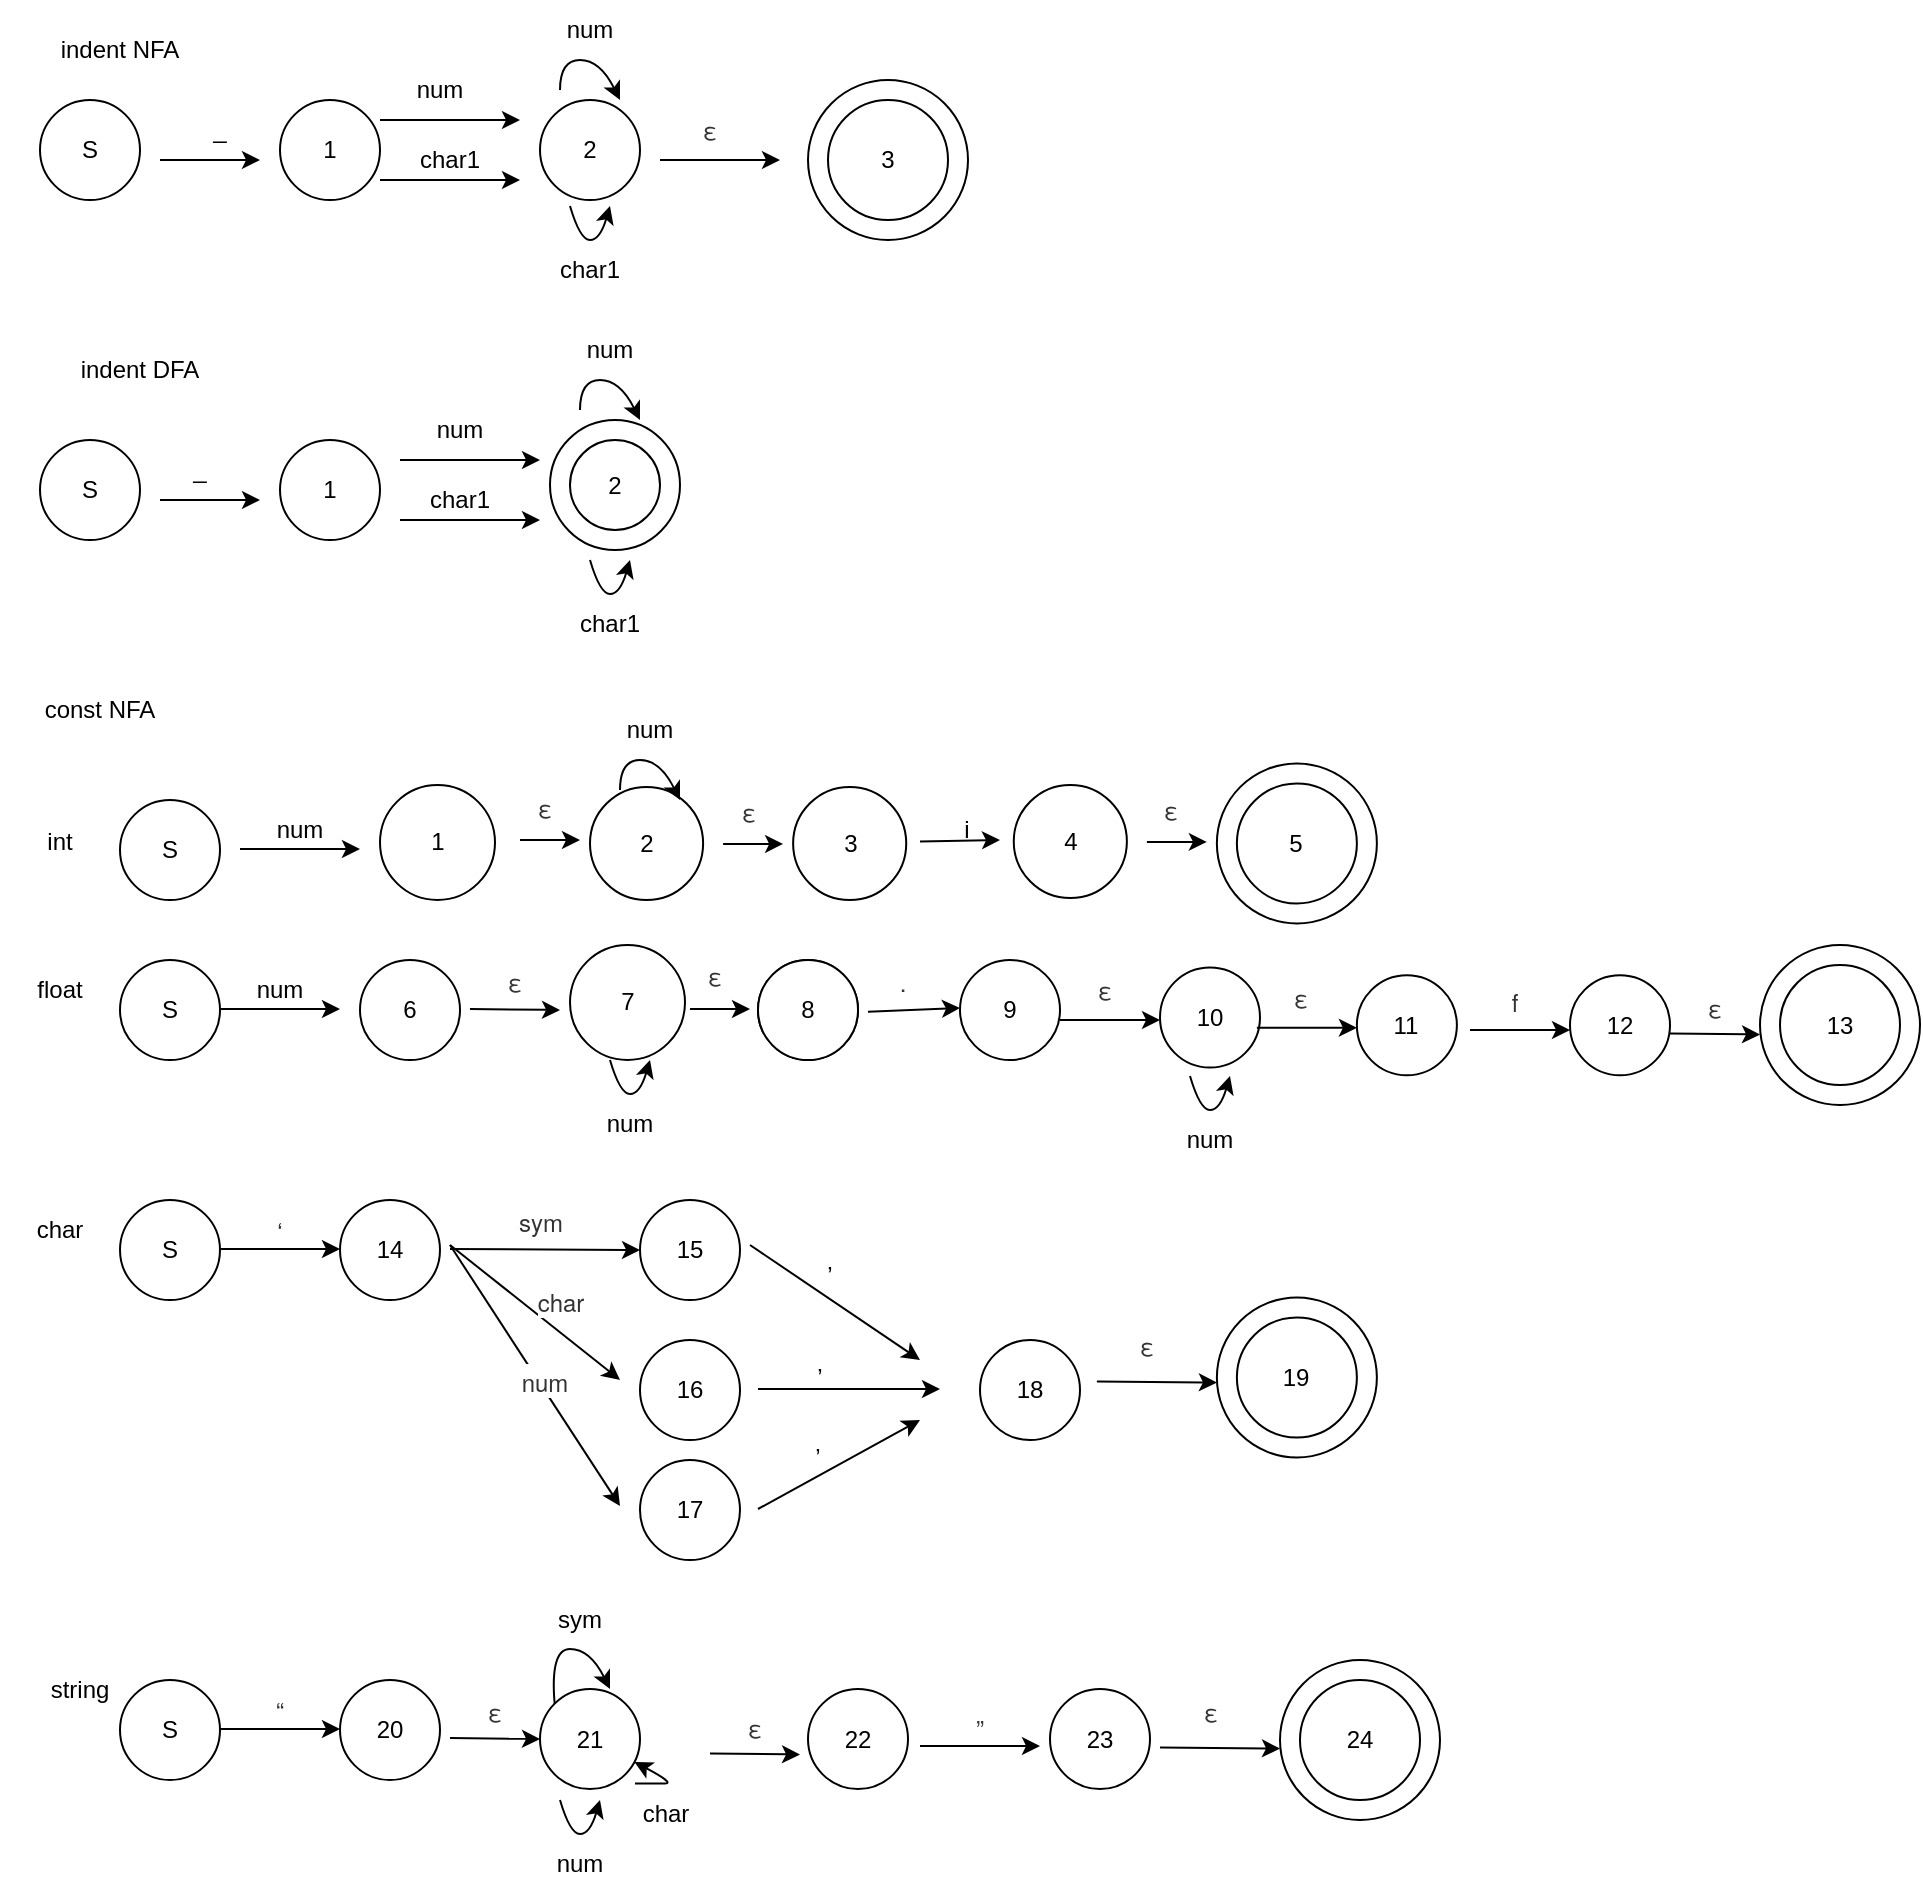 <mxfile version="17.4.3" type="github">
  <diagram id="gHnlKADD06y7YMySEHZv" name="Page-1">
    <mxGraphModel dx="1247" dy="706" grid="1" gridSize="10" guides="1" tooltips="1" connect="1" arrows="1" fold="1" page="1" pageScale="1" pageWidth="690" pageHeight="980" math="0" shadow="0">
      <root>
        <mxCell id="0" />
        <mxCell id="1" parent="0" />
        <mxCell id="PjhyALQXg1OT7GTOA4Xk-1" value="S" style="ellipse;whiteSpace=wrap;html=1;aspect=fixed;" vertex="1" parent="1">
          <mxGeometry x="30" y="50" width="50" height="50" as="geometry" />
        </mxCell>
        <mxCell id="PjhyALQXg1OT7GTOA4Xk-2" value="indent NFA" style="text;html=1;strokeColor=none;fillColor=none;align=center;verticalAlign=middle;whiteSpace=wrap;rounded=0;" vertex="1" parent="1">
          <mxGeometry x="10" y="10" width="120" height="30" as="geometry" />
        </mxCell>
        <mxCell id="PjhyALQXg1OT7GTOA4Xk-3" value="" style="endArrow=classic;html=1;rounded=0;" edge="1" parent="1">
          <mxGeometry width="50" height="50" relative="1" as="geometry">
            <mxPoint x="90" y="80" as="sourcePoint" />
            <mxPoint x="140" y="80" as="targetPoint" />
            <Array as="points" />
          </mxGeometry>
        </mxCell>
        <mxCell id="PjhyALQXg1OT7GTOA4Xk-4" value="1" style="ellipse;whiteSpace=wrap;html=1;aspect=fixed;" vertex="1" parent="1">
          <mxGeometry x="150" y="50" width="50" height="50" as="geometry" />
        </mxCell>
        <mxCell id="PjhyALQXg1OT7GTOA4Xk-5" value="_" style="text;html=1;strokeColor=none;fillColor=none;align=center;verticalAlign=middle;whiteSpace=wrap;rounded=0;" vertex="1" parent="1">
          <mxGeometry x="90" y="50" width="60" height="30" as="geometry" />
        </mxCell>
        <mxCell id="PjhyALQXg1OT7GTOA4Xk-9" value="" style="endArrow=classic;html=1;rounded=0;" edge="1" parent="1">
          <mxGeometry width="50" height="50" relative="1" as="geometry">
            <mxPoint x="200" y="60" as="sourcePoint" />
            <mxPoint x="270" y="60" as="targetPoint" />
          </mxGeometry>
        </mxCell>
        <mxCell id="PjhyALQXg1OT7GTOA4Xk-10" value="" style="endArrow=classic;html=1;rounded=0;" edge="1" parent="1">
          <mxGeometry width="50" height="50" relative="1" as="geometry">
            <mxPoint x="200" y="90" as="sourcePoint" />
            <mxPoint x="270" y="90" as="targetPoint" />
          </mxGeometry>
        </mxCell>
        <mxCell id="PjhyALQXg1OT7GTOA4Xk-11" value="num" style="text;html=1;strokeColor=none;fillColor=none;align=center;verticalAlign=middle;whiteSpace=wrap;rounded=0;" vertex="1" parent="1">
          <mxGeometry x="170" y="30" width="120" height="30" as="geometry" />
        </mxCell>
        <mxCell id="PjhyALQXg1OT7GTOA4Xk-12" value="char1" style="text;html=1;strokeColor=none;fillColor=none;align=center;verticalAlign=middle;whiteSpace=wrap;rounded=0;" vertex="1" parent="1">
          <mxGeometry x="195" y="65" width="80" height="30" as="geometry" />
        </mxCell>
        <mxCell id="PjhyALQXg1OT7GTOA4Xk-13" value="2" style="ellipse;whiteSpace=wrap;html=1;aspect=fixed;" vertex="1" parent="1">
          <mxGeometry x="280" y="50" width="50" height="50" as="geometry" />
        </mxCell>
        <mxCell id="PjhyALQXg1OT7GTOA4Xk-14" value="" style="curved=1;endArrow=classic;html=1;rounded=0;exitX=1;exitY=0.5;exitDx=0;exitDy=0;" edge="1" parent="1" source="PjhyALQXg1OT7GTOA4Xk-11">
          <mxGeometry width="50" height="50" relative="1" as="geometry">
            <mxPoint x="300" y="50" as="sourcePoint" />
            <mxPoint x="320" y="50" as="targetPoint" />
            <Array as="points">
              <mxPoint x="290" y="30" />
              <mxPoint x="310" y="30" />
            </Array>
          </mxGeometry>
        </mxCell>
        <mxCell id="PjhyALQXg1OT7GTOA4Xk-15" value="num" style="text;html=1;strokeColor=none;fillColor=none;align=center;verticalAlign=middle;whiteSpace=wrap;rounded=0;" vertex="1" parent="1">
          <mxGeometry x="275" width="60" height="30" as="geometry" />
        </mxCell>
        <mxCell id="PjhyALQXg1OT7GTOA4Xk-17" value="" style="curved=1;endArrow=classic;html=1;rounded=0;" edge="1" parent="1">
          <mxGeometry width="50" height="50" relative="1" as="geometry">
            <mxPoint x="295" y="103" as="sourcePoint" />
            <mxPoint x="315" y="103" as="targetPoint" />
            <Array as="points">
              <mxPoint x="300" y="120" />
              <mxPoint x="310" y="120" />
            </Array>
          </mxGeometry>
        </mxCell>
        <mxCell id="PjhyALQXg1OT7GTOA4Xk-18" value="char1" style="text;html=1;strokeColor=none;fillColor=none;align=center;verticalAlign=middle;whiteSpace=wrap;rounded=0;" vertex="1" parent="1">
          <mxGeometry x="275" y="120" width="60" height="30" as="geometry" />
        </mxCell>
        <mxCell id="PjhyALQXg1OT7GTOA4Xk-19" value="" style="endArrow=classic;html=1;rounded=0;" edge="1" parent="1">
          <mxGeometry width="50" height="50" relative="1" as="geometry">
            <mxPoint x="340" y="80" as="sourcePoint" />
            <mxPoint x="400" y="80" as="targetPoint" />
          </mxGeometry>
        </mxCell>
        <mxCell id="PjhyALQXg1OT7GTOA4Xk-20" value="&lt;span style=&quot;color: rgb(51 , 51 , 51) ; font-family: &amp;#34;helvetica neue&amp;#34; , &amp;#34;helvetica&amp;#34; , &amp;#34;arial&amp;#34; , &amp;#34;pingfang sc&amp;#34; , &amp;#34;hiragino sans gb&amp;#34; , &amp;#34;microsoft yahei&amp;#34; , &amp;#34;wenquanyi micro hei&amp;#34; , sans-serif ; background-color: rgb(255 , 255 , 255)&quot;&gt;ε&lt;/span&gt;" style="text;html=1;strokeColor=none;fillColor=none;align=center;verticalAlign=middle;whiteSpace=wrap;rounded=0;" vertex="1" parent="1">
          <mxGeometry x="335" y="50" width="60" height="30" as="geometry" />
        </mxCell>
        <mxCell id="PjhyALQXg1OT7GTOA4Xk-21" value="" style="ellipse;whiteSpace=wrap;html=1;aspect=fixed;" vertex="1" parent="1">
          <mxGeometry x="414" y="40" width="80" height="80" as="geometry" />
        </mxCell>
        <mxCell id="PjhyALQXg1OT7GTOA4Xk-22" value="" style="ellipse;whiteSpace=wrap;html=1;aspect=fixed;" vertex="1" parent="1">
          <mxGeometry x="424" y="50" width="60" height="60" as="geometry" />
        </mxCell>
        <mxCell id="PjhyALQXg1OT7GTOA4Xk-23" value="3" style="text;html=1;strokeColor=none;fillColor=none;align=center;verticalAlign=middle;whiteSpace=wrap;rounded=0;" vertex="1" parent="1">
          <mxGeometry x="424" y="65" width="60" height="30" as="geometry" />
        </mxCell>
        <mxCell id="PjhyALQXg1OT7GTOA4Xk-24" value="indent DFA" style="text;html=1;strokeColor=none;fillColor=none;align=center;verticalAlign=middle;whiteSpace=wrap;rounded=0;" vertex="1" parent="1">
          <mxGeometry x="40" y="170" width="80" height="30" as="geometry" />
        </mxCell>
        <mxCell id="PjhyALQXg1OT7GTOA4Xk-25" value="S" style="ellipse;whiteSpace=wrap;html=1;aspect=fixed;" vertex="1" parent="1">
          <mxGeometry x="30" y="220" width="50" height="50" as="geometry" />
        </mxCell>
        <mxCell id="PjhyALQXg1OT7GTOA4Xk-26" value="_" style="text;html=1;strokeColor=none;fillColor=none;align=center;verticalAlign=middle;whiteSpace=wrap;rounded=0;" vertex="1" parent="1">
          <mxGeometry x="80" y="220" width="60" height="30" as="geometry" />
        </mxCell>
        <mxCell id="PjhyALQXg1OT7GTOA4Xk-29" value="" style="endArrow=classic;html=1;rounded=0;entryX=1;entryY=1;entryDx=0;entryDy=0;" edge="1" parent="1" target="PjhyALQXg1OT7GTOA4Xk-26">
          <mxGeometry width="50" height="50" relative="1" as="geometry">
            <mxPoint x="90" y="250" as="sourcePoint" />
            <mxPoint x="140" y="200" as="targetPoint" />
          </mxGeometry>
        </mxCell>
        <mxCell id="PjhyALQXg1OT7GTOA4Xk-30" value="1" style="ellipse;whiteSpace=wrap;html=1;aspect=fixed;" vertex="1" parent="1">
          <mxGeometry x="150" y="220" width="50" height="50" as="geometry" />
        </mxCell>
        <mxCell id="PjhyALQXg1OT7GTOA4Xk-31" value="" style="endArrow=classic;html=1;rounded=0;" edge="1" parent="1">
          <mxGeometry width="50" height="50" relative="1" as="geometry">
            <mxPoint x="210" y="230" as="sourcePoint" />
            <mxPoint x="280" y="230" as="targetPoint" />
          </mxGeometry>
        </mxCell>
        <mxCell id="PjhyALQXg1OT7GTOA4Xk-32" value="" style="endArrow=classic;html=1;rounded=0;" edge="1" parent="1">
          <mxGeometry width="50" height="50" relative="1" as="geometry">
            <mxPoint x="210" y="260" as="sourcePoint" />
            <mxPoint x="280" y="260" as="targetPoint" />
          </mxGeometry>
        </mxCell>
        <mxCell id="PjhyALQXg1OT7GTOA4Xk-33" value="char1" style="text;html=1;strokeColor=none;fillColor=none;align=center;verticalAlign=middle;whiteSpace=wrap;rounded=0;" vertex="1" parent="1">
          <mxGeometry x="200" y="235" width="80" height="30" as="geometry" />
        </mxCell>
        <mxCell id="PjhyALQXg1OT7GTOA4Xk-34" value="" style="ellipse;whiteSpace=wrap;html=1;aspect=fixed;" vertex="1" parent="1">
          <mxGeometry x="285" y="210" width="65" height="65" as="geometry" />
        </mxCell>
        <mxCell id="PjhyALQXg1OT7GTOA4Xk-35" value="" style="curved=1;endArrow=classic;html=1;rounded=0;exitX=1;exitY=0.5;exitDx=0;exitDy=0;" edge="1" parent="1">
          <mxGeometry width="50" height="50" relative="1" as="geometry">
            <mxPoint x="300" y="205" as="sourcePoint" />
            <mxPoint x="330" y="210" as="targetPoint" />
            <Array as="points">
              <mxPoint x="300" y="190" />
              <mxPoint x="320" y="190" />
            </Array>
          </mxGeometry>
        </mxCell>
        <mxCell id="PjhyALQXg1OT7GTOA4Xk-36" value="num" style="text;html=1;strokeColor=none;fillColor=none;align=center;verticalAlign=middle;whiteSpace=wrap;rounded=0;" vertex="1" parent="1">
          <mxGeometry x="285" y="160" width="60" height="30" as="geometry" />
        </mxCell>
        <mxCell id="PjhyALQXg1OT7GTOA4Xk-37" value="" style="curved=1;endArrow=classic;html=1;rounded=0;" edge="1" parent="1">
          <mxGeometry width="50" height="50" relative="1" as="geometry">
            <mxPoint x="305" y="280" as="sourcePoint" />
            <mxPoint x="325" y="280" as="targetPoint" />
            <Array as="points">
              <mxPoint x="310" y="297" />
              <mxPoint x="320" y="297" />
            </Array>
          </mxGeometry>
        </mxCell>
        <mxCell id="PjhyALQXg1OT7GTOA4Xk-38" value="char1" style="text;html=1;strokeColor=none;fillColor=none;align=center;verticalAlign=middle;whiteSpace=wrap;rounded=0;" vertex="1" parent="1">
          <mxGeometry x="285" y="297" width="60" height="30" as="geometry" />
        </mxCell>
        <mxCell id="PjhyALQXg1OT7GTOA4Xk-39" value="num" style="text;html=1;strokeColor=none;fillColor=none;align=center;verticalAlign=middle;whiteSpace=wrap;rounded=0;" vertex="1" parent="1">
          <mxGeometry x="225" y="200" width="30" height="30" as="geometry" />
        </mxCell>
        <mxCell id="PjhyALQXg1OT7GTOA4Xk-40" value="2" style="ellipse;whiteSpace=wrap;html=1;aspect=fixed;" vertex="1" parent="1">
          <mxGeometry x="295" y="220" width="45" height="45" as="geometry" />
        </mxCell>
        <mxCell id="PjhyALQXg1OT7GTOA4Xk-42" value="const NFA" style="text;html=1;strokeColor=none;fillColor=none;align=center;verticalAlign=middle;whiteSpace=wrap;rounded=0;" vertex="1" parent="1">
          <mxGeometry x="20" y="340" width="80" height="30" as="geometry" />
        </mxCell>
        <mxCell id="PjhyALQXg1OT7GTOA4Xk-43" value="int" style="text;html=1;strokeColor=none;fillColor=none;align=center;verticalAlign=middle;whiteSpace=wrap;rounded=0;" vertex="1" parent="1">
          <mxGeometry x="10" y="405.78" width="60" height="30" as="geometry" />
        </mxCell>
        <mxCell id="PjhyALQXg1OT7GTOA4Xk-44" value="S" style="ellipse;whiteSpace=wrap;html=1;aspect=fixed;" vertex="1" parent="1">
          <mxGeometry x="70" y="400" width="50" height="50" as="geometry" />
        </mxCell>
        <mxCell id="PjhyALQXg1OT7GTOA4Xk-45" value="" style="endArrow=classic;html=1;rounded=0;" edge="1" parent="1">
          <mxGeometry width="50" height="50" relative="1" as="geometry">
            <mxPoint x="130" y="424.5" as="sourcePoint" />
            <mxPoint x="190" y="424.5" as="targetPoint" />
          </mxGeometry>
        </mxCell>
        <mxCell id="PjhyALQXg1OT7GTOA4Xk-46" value="num" style="text;html=1;strokeColor=none;fillColor=none;align=center;verticalAlign=middle;whiteSpace=wrap;rounded=0;" vertex="1" parent="1">
          <mxGeometry x="130" y="400" width="60" height="30" as="geometry" />
        </mxCell>
        <mxCell id="PjhyALQXg1OT7GTOA4Xk-47" value="1" style="ellipse;whiteSpace=wrap;html=1;aspect=fixed;" vertex="1" parent="1">
          <mxGeometry x="200" y="392.5" width="57.5" height="57.5" as="geometry" />
        </mxCell>
        <mxCell id="PjhyALQXg1OT7GTOA4Xk-48" value="" style="endArrow=classic;html=1;rounded=0;" edge="1" parent="1">
          <mxGeometry width="50" height="50" relative="1" as="geometry">
            <mxPoint x="270" y="420" as="sourcePoint" />
            <mxPoint x="300" y="420" as="targetPoint" />
          </mxGeometry>
        </mxCell>
        <mxCell id="PjhyALQXg1OT7GTOA4Xk-49" value="&lt;span style=&quot;color: rgb(51 , 51 , 51) ; font-family: &amp;#34;helvetica neue&amp;#34; , &amp;#34;helvetica&amp;#34; , &amp;#34;arial&amp;#34; , &amp;#34;pingfang sc&amp;#34; , &amp;#34;hiragino sans gb&amp;#34; , &amp;#34;microsoft yahei&amp;#34; , &amp;#34;wenquanyi micro hei&amp;#34; , sans-serif ; background-color: rgb(255 , 255 , 255)&quot;&gt;ε&lt;/span&gt;" style="text;html=1;strokeColor=none;fillColor=none;align=center;verticalAlign=middle;whiteSpace=wrap;rounded=0;" vertex="1" parent="1">
          <mxGeometry x="260" y="392.5" width="45" height="22.5" as="geometry" />
        </mxCell>
        <mxCell id="PjhyALQXg1OT7GTOA4Xk-50" value="2" style="ellipse;whiteSpace=wrap;html=1;aspect=fixed;" vertex="1" parent="1">
          <mxGeometry x="305" y="393.44" width="56.56" height="56.56" as="geometry" />
        </mxCell>
        <mxCell id="PjhyALQXg1OT7GTOA4Xk-51" value="" style="curved=1;endArrow=classic;html=1;rounded=0;exitX=1;exitY=0.5;exitDx=0;exitDy=0;" edge="1" parent="1">
          <mxGeometry width="50" height="50" relative="1" as="geometry">
            <mxPoint x="320" y="395" as="sourcePoint" />
            <mxPoint x="350" y="400" as="targetPoint" />
            <Array as="points">
              <mxPoint x="320" y="380" />
              <mxPoint x="340" y="380" />
            </Array>
          </mxGeometry>
        </mxCell>
        <mxCell id="PjhyALQXg1OT7GTOA4Xk-52" value="num" style="text;html=1;strokeColor=none;fillColor=none;align=center;verticalAlign=middle;whiteSpace=wrap;rounded=0;" vertex="1" parent="1">
          <mxGeometry x="305" y="350" width="60" height="30" as="geometry" />
        </mxCell>
        <mxCell id="PjhyALQXg1OT7GTOA4Xk-53" value="" style="endArrow=classic;html=1;rounded=0;" edge="1" parent="1">
          <mxGeometry width="50" height="50" relative="1" as="geometry">
            <mxPoint x="371.56" y="421.97" as="sourcePoint" />
            <mxPoint x="401.56" y="421.97" as="targetPoint" />
          </mxGeometry>
        </mxCell>
        <mxCell id="PjhyALQXg1OT7GTOA4Xk-54" value="&lt;span style=&quot;color: rgb(51 , 51 , 51) ; font-family: &amp;#34;helvetica neue&amp;#34; , &amp;#34;helvetica&amp;#34; , &amp;#34;arial&amp;#34; , &amp;#34;pingfang sc&amp;#34; , &amp;#34;hiragino sans gb&amp;#34; , &amp;#34;microsoft yahei&amp;#34; , &amp;#34;wenquanyi micro hei&amp;#34; , sans-serif ; background-color: rgb(255 , 255 , 255)&quot;&gt;ε&lt;/span&gt;" style="text;html=1;strokeColor=none;fillColor=none;align=center;verticalAlign=middle;whiteSpace=wrap;rounded=0;" vertex="1" parent="1">
          <mxGeometry x="361.56" y="394.47" width="45" height="22.5" as="geometry" />
        </mxCell>
        <mxCell id="PjhyALQXg1OT7GTOA4Xk-55" value="3" style="ellipse;whiteSpace=wrap;html=1;aspect=fixed;" vertex="1" parent="1">
          <mxGeometry x="406.56" y="393.44" width="56.56" height="56.56" as="geometry" />
        </mxCell>
        <mxCell id="PjhyALQXg1OT7GTOA4Xk-56" value="" style="endArrow=classic;html=1;rounded=0;" edge="1" parent="1">
          <mxGeometry width="50" height="50" relative="1" as="geometry">
            <mxPoint x="470" y="420.75" as="sourcePoint" />
            <mxPoint x="510" y="420" as="targetPoint" />
          </mxGeometry>
        </mxCell>
        <mxCell id="PjhyALQXg1OT7GTOA4Xk-57" value="i" style="text;html=1;strokeColor=none;fillColor=none;align=center;verticalAlign=middle;whiteSpace=wrap;rounded=0;" vertex="1" parent="1">
          <mxGeometry x="470" y="407.03" width="46.88" height="15.94" as="geometry" />
        </mxCell>
        <mxCell id="PjhyALQXg1OT7GTOA4Xk-58" value="4" style="ellipse;whiteSpace=wrap;html=1;aspect=fixed;" vertex="1" parent="1">
          <mxGeometry x="516.88" y="392.5" width="56.56" height="56.56" as="geometry" />
        </mxCell>
        <mxCell id="PjhyALQXg1OT7GTOA4Xk-59" value="" style="ellipse;whiteSpace=wrap;html=1;aspect=fixed;" vertex="1" parent="1">
          <mxGeometry x="618.44" y="381.72" width="80" height="80" as="geometry" />
        </mxCell>
        <mxCell id="PjhyALQXg1OT7GTOA4Xk-60" value="" style="ellipse;whiteSpace=wrap;html=1;aspect=fixed;" vertex="1" parent="1">
          <mxGeometry x="628.44" y="391.72" width="60" height="60" as="geometry" />
        </mxCell>
        <mxCell id="PjhyALQXg1OT7GTOA4Xk-61" value="5" style="text;html=1;strokeColor=none;fillColor=none;align=center;verticalAlign=middle;whiteSpace=wrap;rounded=0;" vertex="1" parent="1">
          <mxGeometry x="628.44" y="406.72" width="60" height="30" as="geometry" />
        </mxCell>
        <mxCell id="PjhyALQXg1OT7GTOA4Xk-62" value="" style="endArrow=classic;html=1;rounded=0;" edge="1" parent="1">
          <mxGeometry width="50" height="50" relative="1" as="geometry">
            <mxPoint x="583.44" y="420.94" as="sourcePoint" />
            <mxPoint x="613.44" y="420.94" as="targetPoint" />
          </mxGeometry>
        </mxCell>
        <mxCell id="PjhyALQXg1OT7GTOA4Xk-63" value="&lt;span style=&quot;color: rgb(51 , 51 , 51) ; font-family: &amp;#34;helvetica neue&amp;#34; , &amp;#34;helvetica&amp;#34; , &amp;#34;arial&amp;#34; , &amp;#34;pingfang sc&amp;#34; , &amp;#34;hiragino sans gb&amp;#34; , &amp;#34;microsoft yahei&amp;#34; , &amp;#34;wenquanyi micro hei&amp;#34; , sans-serif ; background-color: rgb(255 , 255 , 255)&quot;&gt;ε&lt;/span&gt;" style="text;html=1;strokeColor=none;fillColor=none;align=center;verticalAlign=middle;whiteSpace=wrap;rounded=0;" vertex="1" parent="1">
          <mxGeometry x="573.44" y="393.44" width="45" height="22.5" as="geometry" />
        </mxCell>
        <mxCell id="PjhyALQXg1OT7GTOA4Xk-64" value="float" style="text;html=1;strokeColor=none;fillColor=none;align=center;verticalAlign=middle;whiteSpace=wrap;rounded=0;" vertex="1" parent="1">
          <mxGeometry x="10" y="480" width="60" height="30" as="geometry" />
        </mxCell>
        <mxCell id="PjhyALQXg1OT7GTOA4Xk-65" value="S" style="ellipse;whiteSpace=wrap;html=1;aspect=fixed;" vertex="1" parent="1">
          <mxGeometry x="70" y="480" width="50" height="50" as="geometry" />
        </mxCell>
        <mxCell id="PjhyALQXg1OT7GTOA4Xk-66" value="" style="endArrow=classic;html=1;rounded=0;" edge="1" parent="1">
          <mxGeometry width="50" height="50" relative="1" as="geometry">
            <mxPoint x="120" y="504.5" as="sourcePoint" />
            <mxPoint x="180" y="504.5" as="targetPoint" />
          </mxGeometry>
        </mxCell>
        <mxCell id="PjhyALQXg1OT7GTOA4Xk-67" value="num" style="text;html=1;strokeColor=none;fillColor=none;align=center;verticalAlign=middle;whiteSpace=wrap;rounded=0;" vertex="1" parent="1">
          <mxGeometry x="120" y="480" width="60" height="30" as="geometry" />
        </mxCell>
        <mxCell id="PjhyALQXg1OT7GTOA4Xk-68" value="7" style="ellipse;whiteSpace=wrap;html=1;aspect=fixed;" vertex="1" parent="1">
          <mxGeometry x="295" y="472.5" width="57.5" height="57.5" as="geometry" />
        </mxCell>
        <mxCell id="PjhyALQXg1OT7GTOA4Xk-72" value="" style="curved=1;endArrow=classic;html=1;rounded=0;" edge="1" parent="1">
          <mxGeometry width="50" height="50" relative="1" as="geometry">
            <mxPoint x="315" y="530" as="sourcePoint" />
            <mxPoint x="335" y="530" as="targetPoint" />
            <Array as="points">
              <mxPoint x="320" y="547" />
              <mxPoint x="330" y="547" />
            </Array>
          </mxGeometry>
        </mxCell>
        <mxCell id="PjhyALQXg1OT7GTOA4Xk-73" value="num" style="text;html=1;strokeColor=none;fillColor=none;align=center;verticalAlign=middle;whiteSpace=wrap;rounded=0;" vertex="1" parent="1">
          <mxGeometry x="295" y="547" width="60" height="30" as="geometry" />
        </mxCell>
        <mxCell id="PjhyALQXg1OT7GTOA4Xk-74" value="" style="endArrow=classic;html=1;rounded=0;" edge="1" parent="1">
          <mxGeometry width="50" height="50" relative="1" as="geometry">
            <mxPoint x="245" y="504.5" as="sourcePoint" />
            <mxPoint x="290" y="505" as="targetPoint" />
          </mxGeometry>
        </mxCell>
        <mxCell id="PjhyALQXg1OT7GTOA4Xk-75" value="6" style="ellipse;whiteSpace=wrap;html=1;aspect=fixed;" vertex="1" parent="1">
          <mxGeometry x="190" y="480" width="50" height="50" as="geometry" />
        </mxCell>
        <mxCell id="PjhyALQXg1OT7GTOA4Xk-76" value="&lt;span style=&quot;color: rgb(51 , 51 , 51) ; font-family: &amp;#34;helvetica neue&amp;#34; , &amp;#34;helvetica&amp;#34; , &amp;#34;arial&amp;#34; , &amp;#34;pingfang sc&amp;#34; , &amp;#34;hiragino sans gb&amp;#34; , &amp;#34;microsoft yahei&amp;#34; , &amp;#34;wenquanyi micro hei&amp;#34; , sans-serif ; background-color: rgb(255 , 255 , 255)&quot;&gt;ε&lt;/span&gt;" style="text;html=1;strokeColor=none;fillColor=none;align=center;verticalAlign=middle;whiteSpace=wrap;rounded=0;" vertex="1" parent="1">
          <mxGeometry x="245" y="480" width="45" height="22.5" as="geometry" />
        </mxCell>
        <mxCell id="PjhyALQXg1OT7GTOA4Xk-77" value="" style="endArrow=classic;html=1;rounded=0;" edge="1" parent="1">
          <mxGeometry width="50" height="50" relative="1" as="geometry">
            <mxPoint x="355.0" y="504.5" as="sourcePoint" />
            <mxPoint x="385.0" y="504.5" as="targetPoint" />
          </mxGeometry>
        </mxCell>
        <mxCell id="PjhyALQXg1OT7GTOA4Xk-78" value="&lt;span style=&quot;color: rgb(51 , 51 , 51) ; font-family: &amp;#34;helvetica neue&amp;#34; , &amp;#34;helvetica&amp;#34; , &amp;#34;arial&amp;#34; , &amp;#34;pingfang sc&amp;#34; , &amp;#34;hiragino sans gb&amp;#34; , &amp;#34;microsoft yahei&amp;#34; , &amp;#34;wenquanyi micro hei&amp;#34; , sans-serif ; background-color: rgb(255 , 255 , 255)&quot;&gt;ε&lt;/span&gt;" style="text;html=1;strokeColor=none;fillColor=none;align=center;verticalAlign=middle;whiteSpace=wrap;rounded=0;" vertex="1" parent="1">
          <mxGeometry x="345" y="477" width="45" height="22.5" as="geometry" />
        </mxCell>
        <mxCell id="PjhyALQXg1OT7GTOA4Xk-79" value="8" style="ellipse;whiteSpace=wrap;html=1;aspect=fixed;" vertex="1" parent="1">
          <mxGeometry x="389" y="480" width="50" height="50" as="geometry" />
        </mxCell>
        <mxCell id="PjhyALQXg1OT7GTOA4Xk-80" value="" style="endArrow=classic;html=1;rounded=0;" edge="1" parent="1">
          <mxGeometry width="50" height="50" relative="1" as="geometry">
            <mxPoint x="444" y="505.86" as="sourcePoint" />
            <mxPoint x="490" y="504" as="targetPoint" />
          </mxGeometry>
        </mxCell>
        <mxCell id="PjhyALQXg1OT7GTOA4Xk-81" value="&lt;span style=&quot;color: rgb(51 , 51 , 51) ; font-family: &amp;#34;helvetica neue&amp;#34; , &amp;#34;helvetica&amp;#34; , &amp;#34;arial&amp;#34; , &amp;#34;pingfang sc&amp;#34; , &amp;#34;hiragino sans gb&amp;#34; , &amp;#34;microsoft yahei&amp;#34; , &amp;#34;wenquanyi micro hei&amp;#34; , sans-serif ; background-color: rgb(255 , 255 , 255)&quot;&gt;.&lt;/span&gt;" style="text;html=1;strokeColor=none;fillColor=none;align=center;verticalAlign=middle;whiteSpace=wrap;rounded=0;" vertex="1" parent="1">
          <mxGeometry x="439" y="480" width="45" height="22.5" as="geometry" />
        </mxCell>
        <mxCell id="PjhyALQXg1OT7GTOA4Xk-83" value="9" style="ellipse;whiteSpace=wrap;html=1;aspect=fixed;" vertex="1" parent="1">
          <mxGeometry x="490" y="480" width="50" height="50" as="geometry" />
        </mxCell>
        <mxCell id="PjhyALQXg1OT7GTOA4Xk-85" value="" style="endArrow=classic;html=1;rounded=0;" edge="1" parent="1">
          <mxGeometry width="50" height="50" relative="1" as="geometry">
            <mxPoint x="540" y="510" as="sourcePoint" />
            <mxPoint x="590" y="510" as="targetPoint" />
          </mxGeometry>
        </mxCell>
        <mxCell id="PjhyALQXg1OT7GTOA4Xk-86" value="&lt;span style=&quot;color: rgb(51 , 51 , 51) ; font-family: &amp;#34;helvetica neue&amp;#34; , &amp;#34;helvetica&amp;#34; , &amp;#34;arial&amp;#34; , &amp;#34;pingfang sc&amp;#34; , &amp;#34;hiragino sans gb&amp;#34; , &amp;#34;microsoft yahei&amp;#34; , &amp;#34;wenquanyi micro hei&amp;#34; , sans-serif ; background-color: rgb(255 , 255 , 255)&quot;&gt;ε&lt;/span&gt;" style="text;html=1;strokeColor=none;fillColor=none;align=center;verticalAlign=middle;whiteSpace=wrap;rounded=0;" vertex="1" parent="1">
          <mxGeometry x="540" y="483.75" width="45" height="22.5" as="geometry" />
        </mxCell>
        <mxCell id="PjhyALQXg1OT7GTOA4Xk-87" value="10" style="ellipse;whiteSpace=wrap;html=1;aspect=fixed;" vertex="1" parent="1">
          <mxGeometry x="590" y="483.75" width="50" height="50" as="geometry" />
        </mxCell>
        <mxCell id="PjhyALQXg1OT7GTOA4Xk-88" value="" style="curved=1;endArrow=classic;html=1;rounded=0;" edge="1" parent="1">
          <mxGeometry width="50" height="50" relative="1" as="geometry">
            <mxPoint x="605" y="538" as="sourcePoint" />
            <mxPoint x="625" y="538" as="targetPoint" />
            <Array as="points">
              <mxPoint x="610" y="555" />
              <mxPoint x="620" y="555" />
            </Array>
          </mxGeometry>
        </mxCell>
        <mxCell id="PjhyALQXg1OT7GTOA4Xk-89" value="num" style="text;html=1;strokeColor=none;fillColor=none;align=center;verticalAlign=middle;whiteSpace=wrap;rounded=0;" vertex="1" parent="1">
          <mxGeometry x="585" y="555" width="60" height="30" as="geometry" />
        </mxCell>
        <mxCell id="PjhyALQXg1OT7GTOA4Xk-90" value="" style="endArrow=classic;html=1;rounded=0;" edge="1" parent="1">
          <mxGeometry width="50" height="50" relative="1" as="geometry">
            <mxPoint x="638.44" y="513.88" as="sourcePoint" />
            <mxPoint x="688.44" y="513.88" as="targetPoint" />
          </mxGeometry>
        </mxCell>
        <mxCell id="PjhyALQXg1OT7GTOA4Xk-91" value="&lt;span style=&quot;color: rgb(51 , 51 , 51) ; font-family: &amp;#34;helvetica neue&amp;#34; , &amp;#34;helvetica&amp;#34; , &amp;#34;arial&amp;#34; , &amp;#34;pingfang sc&amp;#34; , &amp;#34;hiragino sans gb&amp;#34; , &amp;#34;microsoft yahei&amp;#34; , &amp;#34;wenquanyi micro hei&amp;#34; , sans-serif ; background-color: rgb(255 , 255 , 255)&quot;&gt;ε&lt;/span&gt;" style="text;html=1;strokeColor=none;fillColor=none;align=center;verticalAlign=middle;whiteSpace=wrap;rounded=0;" vertex="1" parent="1">
          <mxGeometry x="638.44" y="487.63" width="45" height="22.5" as="geometry" />
        </mxCell>
        <mxCell id="PjhyALQXg1OT7GTOA4Xk-92" value="11" style="ellipse;whiteSpace=wrap;html=1;aspect=fixed;" vertex="1" parent="1">
          <mxGeometry x="688.44" y="487.63" width="50" height="50" as="geometry" />
        </mxCell>
        <mxCell id="PjhyALQXg1OT7GTOA4Xk-93" value="" style="endArrow=classic;html=1;rounded=0;" edge="1" parent="1">
          <mxGeometry width="50" height="50" relative="1" as="geometry">
            <mxPoint x="745" y="515" as="sourcePoint" />
            <mxPoint x="795" y="515" as="targetPoint" />
          </mxGeometry>
        </mxCell>
        <mxCell id="PjhyALQXg1OT7GTOA4Xk-94" value="&lt;font color=&quot;#333333&quot; face=&quot;helvetica neue, helvetica, arial, pingfang sc, hiragino sans gb, microsoft yahei, wenquanyi micro hei, sans-serif&quot;&gt;&lt;span style=&quot;background-color: rgb(255 , 255 , 255)&quot;&gt;f&lt;/span&gt;&lt;/font&gt;" style="text;html=1;strokeColor=none;fillColor=none;align=center;verticalAlign=middle;whiteSpace=wrap;rounded=0;" vertex="1" parent="1">
          <mxGeometry x="745" y="490" width="45" height="22.5" as="geometry" />
        </mxCell>
        <mxCell id="PjhyALQXg1OT7GTOA4Xk-95" value="12" style="ellipse;whiteSpace=wrap;html=1;aspect=fixed;" vertex="1" parent="1">
          <mxGeometry x="795" y="487.63" width="50" height="50" as="geometry" />
        </mxCell>
        <mxCell id="PjhyALQXg1OT7GTOA4Xk-96" value="" style="endArrow=classic;html=1;rounded=0;" edge="1" parent="1">
          <mxGeometry width="50" height="50" relative="1" as="geometry">
            <mxPoint x="845" y="516.75" as="sourcePoint" />
            <mxPoint x="890" y="517.25" as="targetPoint" />
          </mxGeometry>
        </mxCell>
        <mxCell id="PjhyALQXg1OT7GTOA4Xk-97" value="&lt;span style=&quot;color: rgb(51 , 51 , 51) ; font-family: &amp;#34;helvetica neue&amp;#34; , &amp;#34;helvetica&amp;#34; , &amp;#34;arial&amp;#34; , &amp;#34;pingfang sc&amp;#34; , &amp;#34;hiragino sans gb&amp;#34; , &amp;#34;microsoft yahei&amp;#34; , &amp;#34;wenquanyi micro hei&amp;#34; , sans-serif ; background-color: rgb(255 , 255 , 255)&quot;&gt;ε&lt;/span&gt;" style="text;html=1;strokeColor=none;fillColor=none;align=center;verticalAlign=middle;whiteSpace=wrap;rounded=0;" vertex="1" parent="1">
          <mxGeometry x="845" y="492.25" width="45" height="22.5" as="geometry" />
        </mxCell>
        <mxCell id="PjhyALQXg1OT7GTOA4Xk-99" value="char" style="text;html=1;strokeColor=none;fillColor=none;align=center;verticalAlign=middle;whiteSpace=wrap;rounded=0;" vertex="1" parent="1">
          <mxGeometry x="10" y="600" width="60" height="30" as="geometry" />
        </mxCell>
        <mxCell id="PjhyALQXg1OT7GTOA4Xk-100" value="S" style="ellipse;whiteSpace=wrap;html=1;aspect=fixed;" vertex="1" parent="1">
          <mxGeometry x="70" y="600" width="50" height="50" as="geometry" />
        </mxCell>
        <mxCell id="PjhyALQXg1OT7GTOA4Xk-101" value="" style="endArrow=classic;html=1;rounded=0;" edge="1" parent="1">
          <mxGeometry width="50" height="50" relative="1" as="geometry">
            <mxPoint x="120" y="624.5" as="sourcePoint" />
            <mxPoint x="180" y="624.5" as="targetPoint" />
          </mxGeometry>
        </mxCell>
        <mxCell id="PjhyALQXg1OT7GTOA4Xk-102" value="&lt;font color=&quot;#333333&quot; face=&quot;helvetica neue, helvetica, arial, pingfang sc, hiragino sans gb, microsoft yahei, wenquanyi micro hei, sans-serif&quot;&gt;&lt;span style=&quot;background-color: rgb(255 , 255 , 255)&quot;&gt;‘&lt;/span&gt;&lt;/font&gt;" style="text;html=1;strokeColor=none;fillColor=none;align=center;verticalAlign=middle;whiteSpace=wrap;rounded=0;" vertex="1" parent="1">
          <mxGeometry x="120" y="600" width="60" height="30" as="geometry" />
        </mxCell>
        <mxCell id="PjhyALQXg1OT7GTOA4Xk-103" value="14" style="ellipse;whiteSpace=wrap;html=1;aspect=fixed;" vertex="1" parent="1">
          <mxGeometry x="180" y="600" width="50" height="50" as="geometry" />
        </mxCell>
        <mxCell id="PjhyALQXg1OT7GTOA4Xk-104" value="" style="endArrow=classic;html=1;rounded=0;" edge="1" parent="1">
          <mxGeometry width="50" height="50" relative="1" as="geometry">
            <mxPoint x="235" y="624.5" as="sourcePoint" />
            <mxPoint x="330" y="625" as="targetPoint" />
          </mxGeometry>
        </mxCell>
        <mxCell id="PjhyALQXg1OT7GTOA4Xk-105" value="&lt;span style=&quot;color: rgb(51 , 51 , 51) ; font-family: &amp;#34;helvetica neue&amp;#34; , &amp;#34;helvetica&amp;#34; , &amp;#34;arial&amp;#34; , &amp;#34;pingfang sc&amp;#34; , &amp;#34;hiragino sans gb&amp;#34; , &amp;#34;microsoft yahei&amp;#34; , &amp;#34;wenquanyi micro hei&amp;#34; , sans-serif ; background-color: rgb(255 , 255 , 255)&quot;&gt;sym&lt;/span&gt;" style="text;html=1;strokeColor=none;fillColor=none;align=center;verticalAlign=middle;whiteSpace=wrap;rounded=0;" vertex="1" parent="1">
          <mxGeometry x="257.5" y="600" width="45" height="22.5" as="geometry" />
        </mxCell>
        <mxCell id="PjhyALQXg1OT7GTOA4Xk-108" value="8" style="ellipse;whiteSpace=wrap;html=1;aspect=fixed;" vertex="1" parent="1">
          <mxGeometry x="389" y="480" width="50" height="50" as="geometry" />
        </mxCell>
        <mxCell id="PjhyALQXg1OT7GTOA4Xk-109" value="15" style="ellipse;whiteSpace=wrap;html=1;aspect=fixed;" vertex="1" parent="1">
          <mxGeometry x="330" y="600" width="50" height="50" as="geometry" />
        </mxCell>
        <mxCell id="PjhyALQXg1OT7GTOA4Xk-110" value="" style="endArrow=classic;html=1;rounded=0;" edge="1" parent="1">
          <mxGeometry width="50" height="50" relative="1" as="geometry">
            <mxPoint x="235" y="622.5" as="sourcePoint" />
            <mxPoint x="320" y="690" as="targetPoint" />
          </mxGeometry>
        </mxCell>
        <mxCell id="PjhyALQXg1OT7GTOA4Xk-111" value="16" style="ellipse;whiteSpace=wrap;html=1;aspect=fixed;" vertex="1" parent="1">
          <mxGeometry x="330" y="670" width="50" height="50" as="geometry" />
        </mxCell>
        <mxCell id="PjhyALQXg1OT7GTOA4Xk-112" value="&lt;span style=&quot;color: rgb(51 , 51 , 51) ; font-family: &amp;#34;helvetica neue&amp;#34; , &amp;#34;helvetica&amp;#34; , &amp;#34;arial&amp;#34; , &amp;#34;pingfang sc&amp;#34; , &amp;#34;hiragino sans gb&amp;#34; , &amp;#34;microsoft yahei&amp;#34; , &amp;#34;wenquanyi micro hei&amp;#34; , sans-serif ; background-color: rgb(255 , 255 , 255)&quot;&gt;char&lt;/span&gt;" style="text;html=1;strokeColor=none;fillColor=none;align=center;verticalAlign=middle;whiteSpace=wrap;rounded=0;" vertex="1" parent="1">
          <mxGeometry x="267.5" y="640" width="45" height="22.5" as="geometry" />
        </mxCell>
        <mxCell id="PjhyALQXg1OT7GTOA4Xk-113" value="" style="endArrow=classic;html=1;rounded=0;" edge="1" parent="1">
          <mxGeometry width="50" height="50" relative="1" as="geometry">
            <mxPoint x="235" y="622.5" as="sourcePoint" />
            <mxPoint x="320" y="753" as="targetPoint" />
          </mxGeometry>
        </mxCell>
        <mxCell id="PjhyALQXg1OT7GTOA4Xk-114" value="17" style="ellipse;whiteSpace=wrap;html=1;aspect=fixed;" vertex="1" parent="1">
          <mxGeometry x="330" y="730" width="50" height="50" as="geometry" />
        </mxCell>
        <mxCell id="PjhyALQXg1OT7GTOA4Xk-115" value="&lt;span style=&quot;color: rgb(51 , 51 , 51) ; font-family: &amp;#34;helvetica neue&amp;#34; , &amp;#34;helvetica&amp;#34; , &amp;#34;arial&amp;#34; , &amp;#34;pingfang sc&amp;#34; , &amp;#34;hiragino sans gb&amp;#34; , &amp;#34;microsoft yahei&amp;#34; , &amp;#34;wenquanyi micro hei&amp;#34; , sans-serif ; background-color: rgb(255 , 255 , 255)&quot;&gt;num&lt;/span&gt;" style="text;html=1;strokeColor=none;fillColor=none;align=center;verticalAlign=middle;whiteSpace=wrap;rounded=0;" vertex="1" parent="1">
          <mxGeometry x="260" y="680" width="45" height="22.5" as="geometry" />
        </mxCell>
        <mxCell id="PjhyALQXg1OT7GTOA4Xk-116" value="" style="endArrow=classic;html=1;rounded=0;" edge="1" parent="1">
          <mxGeometry width="50" height="50" relative="1" as="geometry">
            <mxPoint x="385" y="622.5" as="sourcePoint" />
            <mxPoint x="470" y="680" as="targetPoint" />
          </mxGeometry>
        </mxCell>
        <mxCell id="PjhyALQXg1OT7GTOA4Xk-117" value="" style="endArrow=classic;html=1;rounded=0;" edge="1" parent="1">
          <mxGeometry width="50" height="50" relative="1" as="geometry">
            <mxPoint x="389" y="694.5" as="sourcePoint" />
            <mxPoint x="480" y="694.5" as="targetPoint" />
          </mxGeometry>
        </mxCell>
        <mxCell id="PjhyALQXg1OT7GTOA4Xk-118" value="" style="endArrow=classic;html=1;rounded=0;" edge="1" parent="1">
          <mxGeometry width="50" height="50" relative="1" as="geometry">
            <mxPoint x="389" y="754.5" as="sourcePoint" />
            <mxPoint x="470" y="710" as="targetPoint" />
          </mxGeometry>
        </mxCell>
        <mxCell id="PjhyALQXg1OT7GTOA4Xk-119" value="18" style="ellipse;whiteSpace=wrap;html=1;aspect=fixed;" vertex="1" parent="1">
          <mxGeometry x="500" y="670" width="50" height="50" as="geometry" />
        </mxCell>
        <mxCell id="PjhyALQXg1OT7GTOA4Xk-120" value="’" style="text;html=1;strokeColor=none;fillColor=none;align=center;verticalAlign=middle;whiteSpace=wrap;rounded=0;" vertex="1" parent="1">
          <mxGeometry x="395" y="622.5" width="60" height="30" as="geometry" />
        </mxCell>
        <mxCell id="PjhyALQXg1OT7GTOA4Xk-121" value="’" style="text;html=1;strokeColor=none;fillColor=none;align=center;verticalAlign=middle;whiteSpace=wrap;rounded=0;" vertex="1" parent="1">
          <mxGeometry x="390" y="680" width="60" height="17.5" as="geometry" />
        </mxCell>
        <mxCell id="PjhyALQXg1OT7GTOA4Xk-123" value="’" style="text;html=1;strokeColor=none;fillColor=none;align=center;verticalAlign=middle;whiteSpace=wrap;rounded=0;" vertex="1" parent="1">
          <mxGeometry x="389" y="720" width="60" height="17.5" as="geometry" />
        </mxCell>
        <mxCell id="PjhyALQXg1OT7GTOA4Xk-127" value="" style="endArrow=classic;html=1;rounded=0;" edge="1" parent="1">
          <mxGeometry width="50" height="50" relative="1" as="geometry">
            <mxPoint x="558.44" y="690.75" as="sourcePoint" />
            <mxPoint x="618.44" y="691.25" as="targetPoint" />
          </mxGeometry>
        </mxCell>
        <mxCell id="PjhyALQXg1OT7GTOA4Xk-130" value="&lt;span style=&quot;color: rgb(51 , 51 , 51) ; font-family: &amp;#34;helvetica neue&amp;#34; , &amp;#34;helvetica&amp;#34; , &amp;#34;arial&amp;#34; , &amp;#34;pingfang sc&amp;#34; , &amp;#34;hiragino sans gb&amp;#34; , &amp;#34;microsoft yahei&amp;#34; , &amp;#34;wenquanyi micro hei&amp;#34; , sans-serif ; background-color: rgb(255 , 255 , 255)&quot;&gt;ε&lt;/span&gt;" style="text;html=1;align=center;verticalAlign=middle;resizable=0;points=[];autosize=1;strokeColor=none;fillColor=none;" vertex="1" parent="1">
          <mxGeometry x="573.44" y="662.5" width="20" height="20" as="geometry" />
        </mxCell>
        <mxCell id="PjhyALQXg1OT7GTOA4Xk-131" value="" style="ellipse;whiteSpace=wrap;html=1;aspect=fixed;" vertex="1" parent="1">
          <mxGeometry x="890" y="472.5" width="80" height="80" as="geometry" />
        </mxCell>
        <mxCell id="PjhyALQXg1OT7GTOA4Xk-132" value="" style="ellipse;whiteSpace=wrap;html=1;aspect=fixed;" vertex="1" parent="1">
          <mxGeometry x="900" y="482.5" width="60" height="60" as="geometry" />
        </mxCell>
        <mxCell id="PjhyALQXg1OT7GTOA4Xk-133" value="13" style="text;html=1;strokeColor=none;fillColor=none;align=center;verticalAlign=middle;whiteSpace=wrap;rounded=0;" vertex="1" parent="1">
          <mxGeometry x="900" y="497.5" width="60" height="30" as="geometry" />
        </mxCell>
        <mxCell id="PjhyALQXg1OT7GTOA4Xk-134" value="" style="ellipse;whiteSpace=wrap;html=1;aspect=fixed;" vertex="1" parent="1">
          <mxGeometry x="618.44" y="648.75" width="80" height="80" as="geometry" />
        </mxCell>
        <mxCell id="PjhyALQXg1OT7GTOA4Xk-135" value="" style="ellipse;whiteSpace=wrap;html=1;aspect=fixed;" vertex="1" parent="1">
          <mxGeometry x="628.44" y="658.75" width="60" height="60" as="geometry" />
        </mxCell>
        <mxCell id="PjhyALQXg1OT7GTOA4Xk-136" value="19" style="text;html=1;strokeColor=none;fillColor=none;align=center;verticalAlign=middle;whiteSpace=wrap;rounded=0;" vertex="1" parent="1">
          <mxGeometry x="628.44" y="673.75" width="60" height="30" as="geometry" />
        </mxCell>
        <mxCell id="PjhyALQXg1OT7GTOA4Xk-137" value="string" style="text;html=1;strokeColor=none;fillColor=none;align=center;verticalAlign=middle;whiteSpace=wrap;rounded=0;" vertex="1" parent="1">
          <mxGeometry x="20" y="830" width="60" height="30" as="geometry" />
        </mxCell>
        <mxCell id="PjhyALQXg1OT7GTOA4Xk-138" value="S" style="ellipse;whiteSpace=wrap;html=1;aspect=fixed;" vertex="1" parent="1">
          <mxGeometry x="70" y="840" width="50" height="50" as="geometry" />
        </mxCell>
        <mxCell id="PjhyALQXg1OT7GTOA4Xk-139" value="" style="endArrow=classic;html=1;rounded=0;" edge="1" parent="1">
          <mxGeometry width="50" height="50" relative="1" as="geometry">
            <mxPoint x="120" y="864.5" as="sourcePoint" />
            <mxPoint x="180" y="864.5" as="targetPoint" />
          </mxGeometry>
        </mxCell>
        <mxCell id="PjhyALQXg1OT7GTOA4Xk-140" value="&lt;font color=&quot;#333333&quot; face=&quot;helvetica neue, helvetica, arial, pingfang sc, hiragino sans gb, microsoft yahei, wenquanyi micro hei, sans-serif&quot;&gt;&lt;span style=&quot;background-color: rgb(255 , 255 , 255)&quot;&gt;“&lt;/span&gt;&lt;/font&gt;" style="text;html=1;strokeColor=none;fillColor=none;align=center;verticalAlign=middle;whiteSpace=wrap;rounded=0;" vertex="1" parent="1">
          <mxGeometry x="120" y="840" width="60" height="30" as="geometry" />
        </mxCell>
        <mxCell id="PjhyALQXg1OT7GTOA4Xk-141" value="20" style="ellipse;whiteSpace=wrap;html=1;aspect=fixed;" vertex="1" parent="1">
          <mxGeometry x="180" y="840" width="50" height="50" as="geometry" />
        </mxCell>
        <mxCell id="PjhyALQXg1OT7GTOA4Xk-142" value="" style="endArrow=classic;html=1;rounded=0;" edge="1" parent="1">
          <mxGeometry width="50" height="50" relative="1" as="geometry">
            <mxPoint x="235" y="869" as="sourcePoint" />
            <mxPoint x="280" y="869.5" as="targetPoint" />
          </mxGeometry>
        </mxCell>
        <mxCell id="PjhyALQXg1OT7GTOA4Xk-143" value="&lt;span style=&quot;color: rgb(51 , 51 , 51) ; font-family: &amp;#34;helvetica neue&amp;#34; , &amp;#34;helvetica&amp;#34; , &amp;#34;arial&amp;#34; , &amp;#34;pingfang sc&amp;#34; , &amp;#34;hiragino sans gb&amp;#34; , &amp;#34;microsoft yahei&amp;#34; , &amp;#34;wenquanyi micro hei&amp;#34; , sans-serif ; background-color: rgb(255 , 255 , 255)&quot;&gt;ε&lt;/span&gt;" style="text;html=1;strokeColor=none;fillColor=none;align=center;verticalAlign=middle;whiteSpace=wrap;rounded=0;" vertex="1" parent="1">
          <mxGeometry x="235" y="844.5" width="45" height="22.5" as="geometry" />
        </mxCell>
        <mxCell id="PjhyALQXg1OT7GTOA4Xk-144" value="21" style="ellipse;whiteSpace=wrap;html=1;aspect=fixed;" vertex="1" parent="1">
          <mxGeometry x="280" y="844.5" width="50" height="50" as="geometry" />
        </mxCell>
        <mxCell id="PjhyALQXg1OT7GTOA4Xk-145" value="" style="endArrow=classic;html=1;rounded=0;" edge="1" parent="1">
          <mxGeometry width="50" height="50" relative="1" as="geometry">
            <mxPoint x="365" y="876.75" as="sourcePoint" />
            <mxPoint x="410" y="877.25" as="targetPoint" />
          </mxGeometry>
        </mxCell>
        <mxCell id="PjhyALQXg1OT7GTOA4Xk-146" value="&lt;span style=&quot;color: rgb(51 , 51 , 51) ; font-family: &amp;#34;helvetica neue&amp;#34; , &amp;#34;helvetica&amp;#34; , &amp;#34;arial&amp;#34; , &amp;#34;pingfang sc&amp;#34; , &amp;#34;hiragino sans gb&amp;#34; , &amp;#34;microsoft yahei&amp;#34; , &amp;#34;wenquanyi micro hei&amp;#34; , sans-serif ; background-color: rgb(255 , 255 , 255)&quot;&gt;ε&lt;/span&gt;" style="text;html=1;strokeColor=none;fillColor=none;align=center;verticalAlign=middle;whiteSpace=wrap;rounded=0;" vertex="1" parent="1">
          <mxGeometry x="365" y="852.25" width="45" height="22.5" as="geometry" />
        </mxCell>
        <mxCell id="PjhyALQXg1OT7GTOA4Xk-147" value="" style="curved=1;endArrow=classic;html=1;rounded=0;" edge="1" parent="1">
          <mxGeometry width="50" height="50" relative="1" as="geometry">
            <mxPoint x="290" y="900" as="sourcePoint" />
            <mxPoint x="310" y="900" as="targetPoint" />
            <Array as="points">
              <mxPoint x="295" y="917" />
              <mxPoint x="305" y="917" />
            </Array>
          </mxGeometry>
        </mxCell>
        <mxCell id="PjhyALQXg1OT7GTOA4Xk-148" value="num" style="text;html=1;strokeColor=none;fillColor=none;align=center;verticalAlign=middle;whiteSpace=wrap;rounded=0;" vertex="1" parent="1">
          <mxGeometry x="270" y="917" width="60" height="30" as="geometry" />
        </mxCell>
        <mxCell id="PjhyALQXg1OT7GTOA4Xk-149" value="" style="curved=1;endArrow=classic;html=1;rounded=0;exitX=0;exitY=0;exitDx=0;exitDy=0;" edge="1" parent="1" source="PjhyALQXg1OT7GTOA4Xk-144">
          <mxGeometry width="50" height="50" relative="1" as="geometry">
            <mxPoint x="285" y="839.5" as="sourcePoint" />
            <mxPoint x="315" y="844.5" as="targetPoint" />
            <Array as="points">
              <mxPoint x="285" y="824.5" />
              <mxPoint x="305" y="824.5" />
            </Array>
          </mxGeometry>
        </mxCell>
        <mxCell id="PjhyALQXg1OT7GTOA4Xk-150" value="sym" style="text;html=1;strokeColor=none;fillColor=none;align=center;verticalAlign=middle;whiteSpace=wrap;rounded=0;" vertex="1" parent="1">
          <mxGeometry x="270" y="794.5" width="60" height="30" as="geometry" />
        </mxCell>
        <mxCell id="PjhyALQXg1OT7GTOA4Xk-154" value="" style="curved=1;endArrow=classic;html=1;rounded=0;exitX=0.25;exitY=0;exitDx=0;exitDy=0;" edge="1" parent="1" source="PjhyALQXg1OT7GTOA4Xk-155" target="PjhyALQXg1OT7GTOA4Xk-144">
          <mxGeometry width="50" height="50" relative="1" as="geometry">
            <mxPoint x="332.5" y="874.75" as="sourcePoint" />
            <mxPoint x="340" y="850" as="targetPoint" />
            <Array as="points">
              <mxPoint x="337.5" y="891.75" />
              <mxPoint x="347.5" y="891.75" />
            </Array>
          </mxGeometry>
        </mxCell>
        <mxCell id="PjhyALQXg1OT7GTOA4Xk-155" value="char" style="text;html=1;strokeColor=none;fillColor=none;align=center;verticalAlign=middle;whiteSpace=wrap;rounded=0;" vertex="1" parent="1">
          <mxGeometry x="312.5" y="891.75" width="60" height="30" as="geometry" />
        </mxCell>
        <mxCell id="PjhyALQXg1OT7GTOA4Xk-156" value="22" style="ellipse;whiteSpace=wrap;html=1;aspect=fixed;" vertex="1" parent="1">
          <mxGeometry x="414" y="844.5" width="50" height="50" as="geometry" />
        </mxCell>
        <mxCell id="PjhyALQXg1OT7GTOA4Xk-157" value="" style="endArrow=classic;html=1;rounded=0;" edge="1" parent="1">
          <mxGeometry width="50" height="50" relative="1" as="geometry">
            <mxPoint x="470" y="873" as="sourcePoint" />
            <mxPoint x="530" y="873" as="targetPoint" />
          </mxGeometry>
        </mxCell>
        <mxCell id="PjhyALQXg1OT7GTOA4Xk-158" value="&lt;font color=&quot;#333333&quot; face=&quot;helvetica neue, helvetica, arial, pingfang sc, hiragino sans gb, microsoft yahei, wenquanyi micro hei, sans-serif&quot;&gt;&lt;span style=&quot;background-color: rgb(255 , 255 , 255)&quot;&gt;”&lt;/span&gt;&lt;/font&gt;" style="text;html=1;strokeColor=none;fillColor=none;align=center;verticalAlign=middle;whiteSpace=wrap;rounded=0;" vertex="1" parent="1">
          <mxGeometry x="470" y="848.5" width="60" height="30" as="geometry" />
        </mxCell>
        <mxCell id="PjhyALQXg1OT7GTOA4Xk-159" value="23" style="ellipse;whiteSpace=wrap;html=1;aspect=fixed;" vertex="1" parent="1">
          <mxGeometry x="535" y="844.5" width="50" height="50" as="geometry" />
        </mxCell>
        <mxCell id="PjhyALQXg1OT7GTOA4Xk-160" value="" style="endArrow=classic;html=1;rounded=0;" edge="1" parent="1">
          <mxGeometry width="50" height="50" relative="1" as="geometry">
            <mxPoint x="590" y="873.75" as="sourcePoint" />
            <mxPoint x="650" y="874.25" as="targetPoint" />
          </mxGeometry>
        </mxCell>
        <mxCell id="PjhyALQXg1OT7GTOA4Xk-161" value="&lt;span style=&quot;color: rgb(51 , 51 , 51) ; font-family: &amp;#34;helvetica neue&amp;#34; , &amp;#34;helvetica&amp;#34; , &amp;#34;arial&amp;#34; , &amp;#34;pingfang sc&amp;#34; , &amp;#34;hiragino sans gb&amp;#34; , &amp;#34;microsoft yahei&amp;#34; , &amp;#34;wenquanyi micro hei&amp;#34; , sans-serif ; background-color: rgb(255 , 255 , 255)&quot;&gt;ε&lt;/span&gt;" style="text;html=1;align=center;verticalAlign=middle;resizable=0;points=[];autosize=1;strokeColor=none;fillColor=none;" vertex="1" parent="1">
          <mxGeometry x="605" y="845.5" width="20" height="20" as="geometry" />
        </mxCell>
        <mxCell id="PjhyALQXg1OT7GTOA4Xk-162" value="" style="ellipse;whiteSpace=wrap;html=1;aspect=fixed;" vertex="1" parent="1">
          <mxGeometry x="650" y="830" width="80" height="80" as="geometry" />
        </mxCell>
        <mxCell id="PjhyALQXg1OT7GTOA4Xk-163" value="" style="ellipse;whiteSpace=wrap;html=1;aspect=fixed;" vertex="1" parent="1">
          <mxGeometry x="660" y="840" width="60" height="60" as="geometry" />
        </mxCell>
        <mxCell id="PjhyALQXg1OT7GTOA4Xk-164" value="24" style="text;html=1;strokeColor=none;fillColor=none;align=center;verticalAlign=middle;whiteSpace=wrap;rounded=0;" vertex="1" parent="1">
          <mxGeometry x="660" y="855" width="60" height="30" as="geometry" />
        </mxCell>
      </root>
    </mxGraphModel>
  </diagram>
</mxfile>
